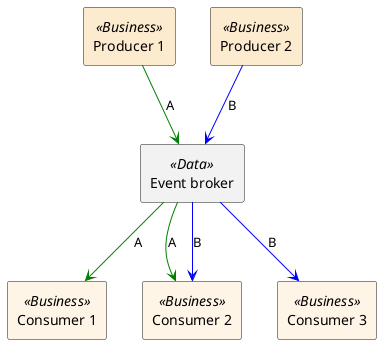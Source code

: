 @startuml

skinparam componentStyle rectangle
skinparam rectangle {
  BorderColor black
}

' Producers
component "Producer 1" <<Business>> as P1 #FDEBD0
component "Producer 2" <<Business>> as P2 #FDEBD0

' Event Broker (middleware / message bus)
component "Event broker" <<Data>> as BROKER #F2F2F2

' Consumers
component "Consumer 1" <<Business>> as C1 #FEF5E7
component "Consumer 2" <<Business>> as C2 #FEF5E7
component "Consumer 3" <<Business>> as C3 #FEF5E7

' Connections
P1 -[#green]-> BROKER : A
P2 -[#blue]-> BROKER : B

BROKER -[#green]-> C1 : A
BROKER -[#green]-> C2 : A
BROKER -[#blue]-> C2 : B
BROKER -[#blue]-> C3 : B

@enduml